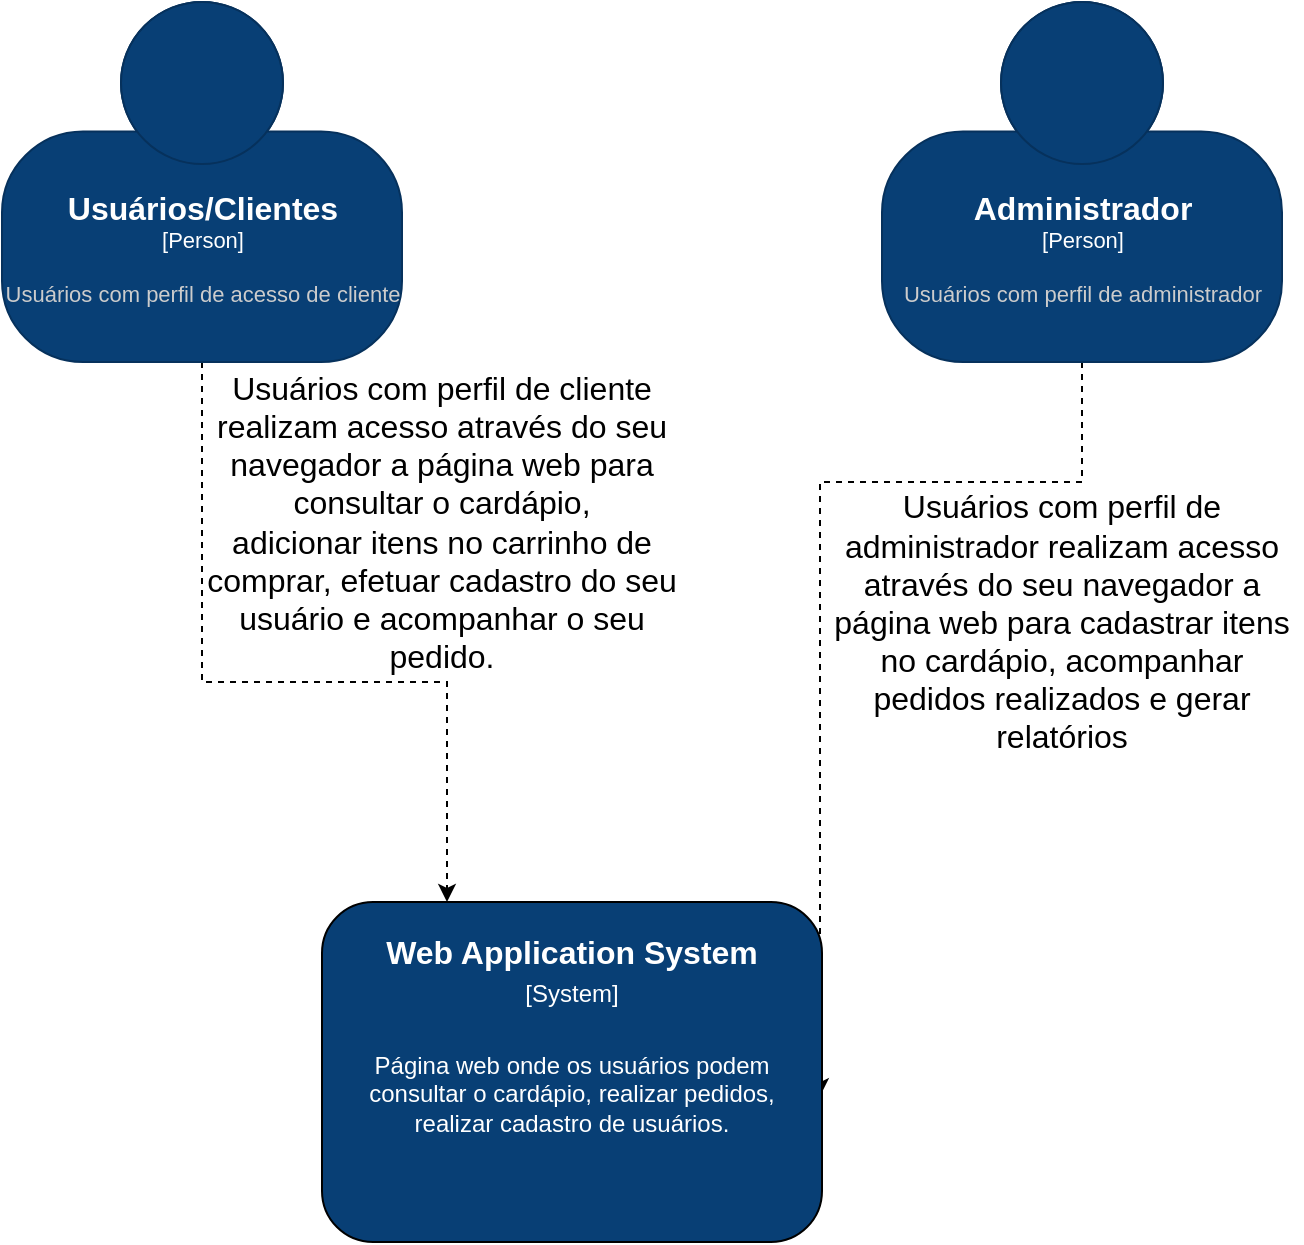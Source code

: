 <mxfile version="20.4.0" type="device"><diagram id="ROtrwdWp75_kTAB2jKTd" name="Página-1"><mxGraphModel dx="959" dy="769" grid="1" gridSize="10" guides="1" tooltips="1" connect="1" arrows="1" fold="1" page="1" pageScale="1" pageWidth="1169" pageHeight="827" math="0" shadow="0"><root><mxCell id="0"/><mxCell id="1" parent="0"/><mxCell id="boBhatGS1K3fyF0PQUlQ-6" style="edgeStyle=orthogonalEdgeStyle;rounded=0;orthogonalLoop=1;jettySize=auto;html=1;exitX=0.5;exitY=1;exitDx=0;exitDy=0;exitPerimeter=0;entryX=0.25;entryY=0;entryDx=0;entryDy=0;fontSize=16;fontColor=#FFFFFF;dashed=1;" edge="1" parent="1" source="7J2edSB0LpkIKnGLQ55Z-1" target="boBhatGS1K3fyF0PQUlQ-2"><mxGeometry relative="1" as="geometry"><Array as="points"><mxPoint x="210" y="370"/><mxPoint x="333" y="370"/></Array></mxGeometry></mxCell><object placeholders="1" c4Name="Usuários/Clientes" c4Type="Person" c4Description="Usuários com perfil de acesso de cliente" label="&lt;font style=&quot;font-size: 16px&quot;&gt;&lt;b&gt;%c4Name%&lt;/b&gt;&lt;/font&gt;&lt;div&gt;[%c4Type%]&lt;/div&gt;&lt;br&gt;&lt;div&gt;&lt;font style=&quot;font-size: 11px&quot;&gt;&lt;font color=&quot;#cccccc&quot;&gt;%c4Description%&lt;/font&gt;&lt;/div&gt;" id="7J2edSB0LpkIKnGLQ55Z-1"><mxCell style="html=1;fontSize=11;dashed=0;whitespace=wrap;fillColor=#083F75;strokeColor=#06315C;fontColor=#ffffff;shape=mxgraph.c4.person2;align=center;metaEdit=1;points=[[0.5,0,0],[1,0.5,0],[1,0.75,0],[0.75,1,0],[0.5,1,0],[0.25,1,0],[0,0.75,0],[0,0.5,0]];resizable=0;" parent="1" vertex="1"><mxGeometry x="110" y="30" width="200" height="180" as="geometry"/></mxCell></object><mxCell id="boBhatGS1K3fyF0PQUlQ-8" style="edgeStyle=orthogonalEdgeStyle;rounded=0;orthogonalLoop=1;jettySize=auto;html=1;exitX=0.5;exitY=1;exitDx=0;exitDy=0;exitPerimeter=0;entryX=0.996;entryY=0.571;entryDx=0;entryDy=0;entryPerimeter=0;dashed=1;fontSize=16;fontColor=#000000;" edge="1" parent="1" source="boBhatGS1K3fyF0PQUlQ-1" target="boBhatGS1K3fyF0PQUlQ-2"><mxGeometry relative="1" as="geometry"><Array as="points"><mxPoint x="650" y="270"/><mxPoint x="519" y="270"/></Array></mxGeometry></mxCell><object placeholders="1" c4Name="Administrador" c4Type="Person" c4Description="Usuários com perfil de administrador" label="&lt;font style=&quot;font-size: 16px&quot;&gt;&lt;b&gt;%c4Name%&lt;/b&gt;&lt;/font&gt;&lt;div&gt;[%c4Type%]&lt;/div&gt;&lt;br&gt;&lt;div&gt;&lt;font style=&quot;font-size: 11px&quot;&gt;&lt;font color=&quot;#cccccc&quot;&gt;%c4Description%&lt;/font&gt;&lt;/div&gt;" id="boBhatGS1K3fyF0PQUlQ-1"><mxCell style="html=1;fontSize=11;dashed=0;whitespace=wrap;fillColor=#083F75;strokeColor=#06315C;fontColor=#ffffff;shape=mxgraph.c4.person2;align=center;metaEdit=1;points=[[0.5,0,0],[1,0.5,0],[1,0.75,0],[0.75,1,0],[0.5,1,0],[0.25,1,0],[0,0.75,0],[0,0.5,0]];resizable=0;" vertex="1" parent="1"><mxGeometry x="550" y="30" width="200" height="180" as="geometry"/></mxCell></object><mxCell id="boBhatGS1K3fyF0PQUlQ-2" value="" style="rounded=1;whiteSpace=wrap;html=1;fillColor=#083F75;" vertex="1" parent="1"><mxGeometry x="270" y="480" width="250" height="170" as="geometry"/></mxCell><mxCell id="boBhatGS1K3fyF0PQUlQ-3" value="&lt;font color=&quot;#ffffff&quot; style=&quot;font-size: 16px;&quot;&gt;Web Application System&lt;/font&gt;" style="text;html=1;strokeColor=none;fillColor=none;align=center;verticalAlign=middle;whiteSpace=wrap;rounded=0;strokeWidth=1;fontSize=16;fontStyle=1" vertex="1" parent="1"><mxGeometry x="290" y="489" width="210" height="31" as="geometry"/></mxCell><mxCell id="boBhatGS1K3fyF0PQUlQ-4" value="&lt;font color=&quot;#ffffff&quot;&gt;[System]&lt;/font&gt;" style="text;html=1;strokeColor=none;fillColor=none;align=center;verticalAlign=middle;whiteSpace=wrap;rounded=0;" vertex="1" parent="1"><mxGeometry x="290" y="510" width="210" height="31" as="geometry"/></mxCell><mxCell id="boBhatGS1K3fyF0PQUlQ-5" value="&lt;font color=&quot;#ffffff&quot;&gt;Página&amp;nbsp;web onde os usuários podem consultar o cardápio, realizar pedidos, realizar cadastro de usuários.&lt;/font&gt;" style="text;html=1;strokeColor=none;fillColor=none;align=center;verticalAlign=middle;whiteSpace=wrap;rounded=0;" vertex="1" parent="1"><mxGeometry x="290" y="560" width="210" height="31" as="geometry"/></mxCell><mxCell id="boBhatGS1K3fyF0PQUlQ-7" value="&lt;font color=&quot;#000000&quot;&gt;Usuários com perfil de cliente realizam acesso através do seu navegador a página&amp;nbsp;web para consultar o cardápio, adicionar&amp;nbsp;itens no carrinho de comprar, efetuar cadastro do seu usuário e acompanhar o seu pedido.&lt;/font&gt;" style="text;html=1;strokeColor=none;fillColor=none;align=center;verticalAlign=middle;whiteSpace=wrap;rounded=0;strokeWidth=1;fontSize=16;fontColor=#FFFFFF;" vertex="1" parent="1"><mxGeometry x="210" y="230" width="240" height="120" as="geometry"/></mxCell><mxCell id="boBhatGS1K3fyF0PQUlQ-9" value="&lt;font color=&quot;#000000&quot;&gt;Usuários com perfil de administrador realizam acesso através do seu navegador a página&amp;nbsp;web para cadastrar itens no cardápio, acompanhar pedidos realizados e gerar relatórios&lt;/font&gt;" style="text;html=1;strokeColor=none;fillColor=none;align=center;verticalAlign=middle;whiteSpace=wrap;rounded=0;strokeWidth=1;fontSize=16;fontColor=#FFFFFF;" vertex="1" parent="1"><mxGeometry x="520" y="280" width="240" height="120" as="geometry"/></mxCell></root></mxGraphModel></diagram></mxfile>